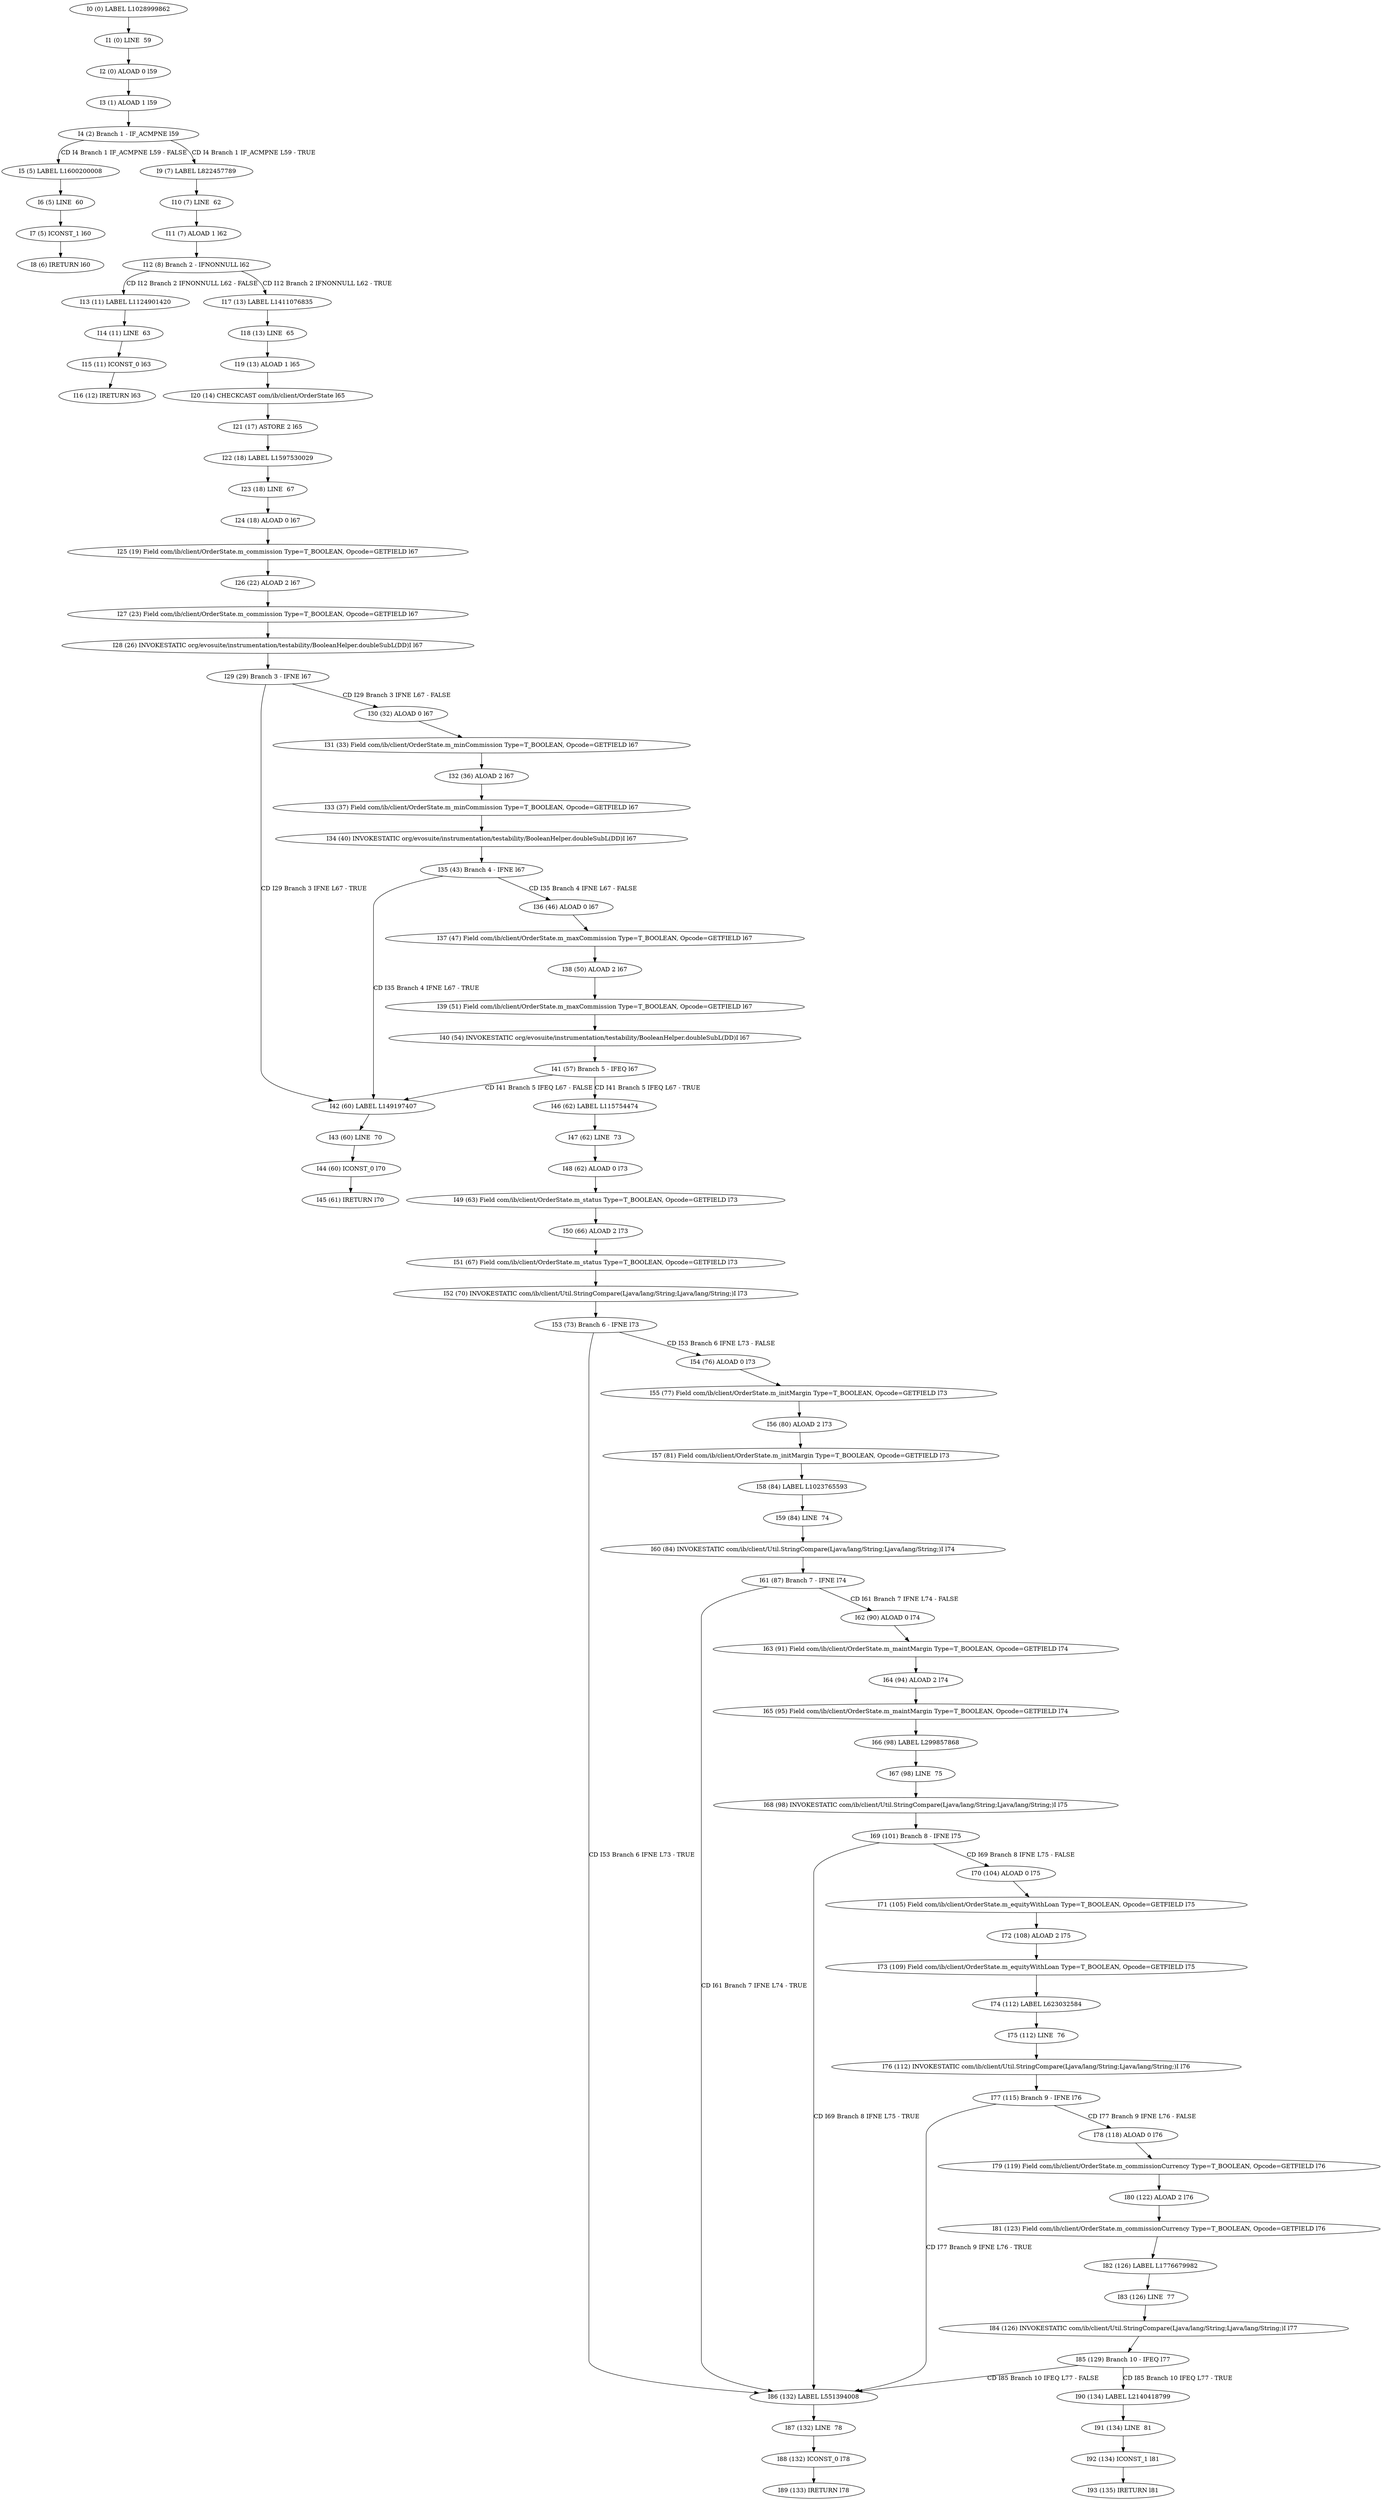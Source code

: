 digraph G {
  1 [ label="I0 (0) LABEL L1028999862" ];
  2 [ label="I1 (0) LINE  59" ];
  3 [ label="I2 (0) ALOAD 0 l59" ];
  4 [ label="I3 (1) ALOAD 1 l59" ];
  5 [ label="I4 (2) Branch 1 - IF_ACMPNE l59" ];
  6 [ label="I5 (5) LABEL L1600200008" ];
  7 [ label="I6 (5) LINE  60" ];
  8 [ label="I7 (5) ICONST_1 l60" ];
  9 [ label="I8 (6) IRETURN l60" ];
  10 [ label="I9 (7) LABEL L822457789" ];
  11 [ label="I10 (7) LINE  62" ];
  12 [ label="I11 (7) ALOAD 1 l62" ];
  13 [ label="I12 (8) Branch 2 - IFNONNULL l62" ];
  14 [ label="I13 (11) LABEL L1124901420" ];
  15 [ label="I14 (11) LINE  63" ];
  16 [ label="I15 (11) ICONST_0 l63" ];
  17 [ label="I16 (12) IRETURN l63" ];
  18 [ label="I17 (13) LABEL L1411076835" ];
  19 [ label="I18 (13) LINE  65" ];
  20 [ label="I19 (13) ALOAD 1 l65" ];
  21 [ label="I20 (14) CHECKCAST com/ib/client/OrderState l65" ];
  22 [ label="I21 (17) ASTORE 2 l65" ];
  23 [ label="I22 (18) LABEL L1597530029" ];
  24 [ label="I23 (18) LINE  67" ];
  25 [ label="I24 (18) ALOAD 0 l67" ];
  26 [ label="I25 (19) Field com/ib/client/OrderState.m_commission Type=T_BOOLEAN, Opcode=GETFIELD l67" ];
  27 [ label="I26 (22) ALOAD 2 l67" ];
  28 [ label="I27 (23) Field com/ib/client/OrderState.m_commission Type=T_BOOLEAN, Opcode=GETFIELD l67" ];
  29 [ label="I28 (26) INVOKESTATIC org/evosuite/instrumentation/testability/BooleanHelper.doubleSubL(DD)I l67" ];
  30 [ label="I29 (29) Branch 3 - IFNE l67" ];
  31 [ label="I30 (32) ALOAD 0 l67" ];
  32 [ label="I31 (33) Field com/ib/client/OrderState.m_minCommission Type=T_BOOLEAN, Opcode=GETFIELD l67" ];
  33 [ label="I32 (36) ALOAD 2 l67" ];
  34 [ label="I33 (37) Field com/ib/client/OrderState.m_minCommission Type=T_BOOLEAN, Opcode=GETFIELD l67" ];
  35 [ label="I34 (40) INVOKESTATIC org/evosuite/instrumentation/testability/BooleanHelper.doubleSubL(DD)I l67" ];
  36 [ label="I35 (43) Branch 4 - IFNE l67" ];
  37 [ label="I36 (46) ALOAD 0 l67" ];
  38 [ label="I37 (47) Field com/ib/client/OrderState.m_maxCommission Type=T_BOOLEAN, Opcode=GETFIELD l67" ];
  39 [ label="I38 (50) ALOAD 2 l67" ];
  40 [ label="I39 (51) Field com/ib/client/OrderState.m_maxCommission Type=T_BOOLEAN, Opcode=GETFIELD l67" ];
  41 [ label="I40 (54) INVOKESTATIC org/evosuite/instrumentation/testability/BooleanHelper.doubleSubL(DD)I l67" ];
  42 [ label="I41 (57) Branch 5 - IFEQ l67" ];
  43 [ label="I42 (60) LABEL L149197407" ];
  44 [ label="I43 (60) LINE  70" ];
  45 [ label="I44 (60) ICONST_0 l70" ];
  46 [ label="I45 (61) IRETURN l70" ];
  47 [ label="I46 (62) LABEL L115754474" ];
  48 [ label="I47 (62) LINE  73" ];
  49 [ label="I48 (62) ALOAD 0 l73" ];
  50 [ label="I49 (63) Field com/ib/client/OrderState.m_status Type=T_BOOLEAN, Opcode=GETFIELD l73" ];
  51 [ label="I50 (66) ALOAD 2 l73" ];
  52 [ label="I51 (67) Field com/ib/client/OrderState.m_status Type=T_BOOLEAN, Opcode=GETFIELD l73" ];
  53 [ label="I52 (70) INVOKESTATIC com/ib/client/Util.StringCompare(Ljava/lang/String;Ljava/lang/String;)I l73" ];
  54 [ label="I53 (73) Branch 6 - IFNE l73" ];
  55 [ label="I54 (76) ALOAD 0 l73" ];
  56 [ label="I55 (77) Field com/ib/client/OrderState.m_initMargin Type=T_BOOLEAN, Opcode=GETFIELD l73" ];
  57 [ label="I56 (80) ALOAD 2 l73" ];
  58 [ label="I57 (81) Field com/ib/client/OrderState.m_initMargin Type=T_BOOLEAN, Opcode=GETFIELD l73" ];
  59 [ label="I58 (84) LABEL L1023765593" ];
  60 [ label="I59 (84) LINE  74" ];
  61 [ label="I60 (84) INVOKESTATIC com/ib/client/Util.StringCompare(Ljava/lang/String;Ljava/lang/String;)I l74" ];
  62 [ label="I61 (87) Branch 7 - IFNE l74" ];
  63 [ label="I62 (90) ALOAD 0 l74" ];
  64 [ label="I63 (91) Field com/ib/client/OrderState.m_maintMargin Type=T_BOOLEAN, Opcode=GETFIELD l74" ];
  65 [ label="I64 (94) ALOAD 2 l74" ];
  66 [ label="I65 (95) Field com/ib/client/OrderState.m_maintMargin Type=T_BOOLEAN, Opcode=GETFIELD l74" ];
  67 [ label="I66 (98) LABEL L299857868" ];
  68 [ label="I67 (98) LINE  75" ];
  69 [ label="I68 (98) INVOKESTATIC com/ib/client/Util.StringCompare(Ljava/lang/String;Ljava/lang/String;)I l75" ];
  70 [ label="I69 (101) Branch 8 - IFNE l75" ];
  71 [ label="I70 (104) ALOAD 0 l75" ];
  72 [ label="I71 (105) Field com/ib/client/OrderState.m_equityWithLoan Type=T_BOOLEAN, Opcode=GETFIELD l75" ];
  73 [ label="I72 (108) ALOAD 2 l75" ];
  74 [ label="I73 (109) Field com/ib/client/OrderState.m_equityWithLoan Type=T_BOOLEAN, Opcode=GETFIELD l75" ];
  75 [ label="I74 (112) LABEL L623032584" ];
  76 [ label="I75 (112) LINE  76" ];
  77 [ label="I76 (112) INVOKESTATIC com/ib/client/Util.StringCompare(Ljava/lang/String;Ljava/lang/String;)I l76" ];
  78 [ label="I77 (115) Branch 9 - IFNE l76" ];
  79 [ label="I78 (118) ALOAD 0 l76" ];
  80 [ label="I79 (119) Field com/ib/client/OrderState.m_commissionCurrency Type=T_BOOLEAN, Opcode=GETFIELD l76" ];
  81 [ label="I80 (122) ALOAD 2 l76" ];
  82 [ label="I81 (123) Field com/ib/client/OrderState.m_commissionCurrency Type=T_BOOLEAN, Opcode=GETFIELD l76" ];
  83 [ label="I82 (126) LABEL L1776679982" ];
  84 [ label="I83 (126) LINE  77" ];
  85 [ label="I84 (126) INVOKESTATIC com/ib/client/Util.StringCompare(Ljava/lang/String;Ljava/lang/String;)I l77" ];
  86 [ label="I85 (129) Branch 10 - IFEQ l77" ];
  87 [ label="I86 (132) LABEL L551394008" ];
  88 [ label="I87 (132) LINE  78" ];
  89 [ label="I88 (132) ICONST_0 l78" ];
  90 [ label="I89 (133) IRETURN l78" ];
  91 [ label="I90 (134) LABEL L2140418799" ];
  92 [ label="I91 (134) LINE  81" ];
  93 [ label="I92 (134) ICONST_1 l81" ];
  94 [ label="I93 (135) IRETURN l81" ];
  1 -> 2 [ label="" ];
  2 -> 3 [ label="" ];
  3 -> 4 [ label="" ];
  4 -> 5 [ label="" ];
  5 -> 6 [ label="CD I4 Branch 1 IF_ACMPNE L59 - FALSE" ];
  5 -> 10 [ label="CD I4 Branch 1 IF_ACMPNE L59 - TRUE" ];
  10 -> 11 [ label="" ];
  11 -> 12 [ label="" ];
  12 -> 13 [ label="" ];
  13 -> 14 [ label="CD I12 Branch 2 IFNONNULL L62 - FALSE" ];
  13 -> 18 [ label="CD I12 Branch 2 IFNONNULL L62 - TRUE" ];
  18 -> 19 [ label="" ];
  19 -> 20 [ label="" ];
  20 -> 21 [ label="" ];
  21 -> 22 [ label="" ];
  22 -> 23 [ label="" ];
  23 -> 24 [ label="" ];
  24 -> 25 [ label="" ];
  25 -> 26 [ label="" ];
  26 -> 27 [ label="" ];
  27 -> 28 [ label="" ];
  28 -> 29 [ label="" ];
  29 -> 30 [ label="" ];
  30 -> 31 [ label="CD I29 Branch 3 IFNE L67 - FALSE" ];
  30 -> 43 [ label="CD I29 Branch 3 IFNE L67 - TRUE" ];
  43 -> 44 [ label="" ];
  44 -> 45 [ label="" ];
  45 -> 46 [ label="" ];
  31 -> 32 [ label="" ];
  32 -> 33 [ label="" ];
  33 -> 34 [ label="" ];
  34 -> 35 [ label="" ];
  35 -> 36 [ label="" ];
  36 -> 37 [ label="CD I35 Branch 4 IFNE L67 - FALSE" ];
  36 -> 43 [ label="CD I35 Branch 4 IFNE L67 - TRUE" ];
  37 -> 38 [ label="" ];
  38 -> 39 [ label="" ];
  39 -> 40 [ label="" ];
  40 -> 41 [ label="" ];
  41 -> 42 [ label="" ];
  42 -> 43 [ label="CD I41 Branch 5 IFEQ L67 - FALSE" ];
  42 -> 47 [ label="CD I41 Branch 5 IFEQ L67 - TRUE" ];
  47 -> 48 [ label="" ];
  48 -> 49 [ label="" ];
  49 -> 50 [ label="" ];
  50 -> 51 [ label="" ];
  51 -> 52 [ label="" ];
  52 -> 53 [ label="" ];
  53 -> 54 [ label="" ];
  54 -> 55 [ label="CD I53 Branch 6 IFNE L73 - FALSE" ];
  54 -> 87 [ label="CD I53 Branch 6 IFNE L73 - TRUE" ];
  87 -> 88 [ label="" ];
  88 -> 89 [ label="" ];
  89 -> 90 [ label="" ];
  55 -> 56 [ label="" ];
  56 -> 57 [ label="" ];
  57 -> 58 [ label="" ];
  58 -> 59 [ label="" ];
  59 -> 60 [ label="" ];
  60 -> 61 [ label="" ];
  61 -> 62 [ label="" ];
  62 -> 63 [ label="CD I61 Branch 7 IFNE L74 - FALSE" ];
  62 -> 87 [ label="CD I61 Branch 7 IFNE L74 - TRUE" ];
  63 -> 64 [ label="" ];
  64 -> 65 [ label="" ];
  65 -> 66 [ label="" ];
  66 -> 67 [ label="" ];
  67 -> 68 [ label="" ];
  68 -> 69 [ label="" ];
  69 -> 70 [ label="" ];
  70 -> 71 [ label="CD I69 Branch 8 IFNE L75 - FALSE" ];
  70 -> 87 [ label="CD I69 Branch 8 IFNE L75 - TRUE" ];
  71 -> 72 [ label="" ];
  72 -> 73 [ label="" ];
  73 -> 74 [ label="" ];
  74 -> 75 [ label="" ];
  75 -> 76 [ label="" ];
  76 -> 77 [ label="" ];
  77 -> 78 [ label="" ];
  78 -> 79 [ label="CD I77 Branch 9 IFNE L76 - FALSE" ];
  78 -> 87 [ label="CD I77 Branch 9 IFNE L76 - TRUE" ];
  79 -> 80 [ label="" ];
  80 -> 81 [ label="" ];
  81 -> 82 [ label="" ];
  82 -> 83 [ label="" ];
  83 -> 84 [ label="" ];
  84 -> 85 [ label="" ];
  85 -> 86 [ label="" ];
  86 -> 87 [ label="CD I85 Branch 10 IFEQ L77 - FALSE" ];
  86 -> 91 [ label="CD I85 Branch 10 IFEQ L77 - TRUE" ];
  91 -> 92 [ label="" ];
  92 -> 93 [ label="" ];
  93 -> 94 [ label="" ];
  14 -> 15 [ label="" ];
  15 -> 16 [ label="" ];
  16 -> 17 [ label="" ];
  6 -> 7 [ label="" ];
  7 -> 8 [ label="" ];
  8 -> 9 [ label="" ];
}
